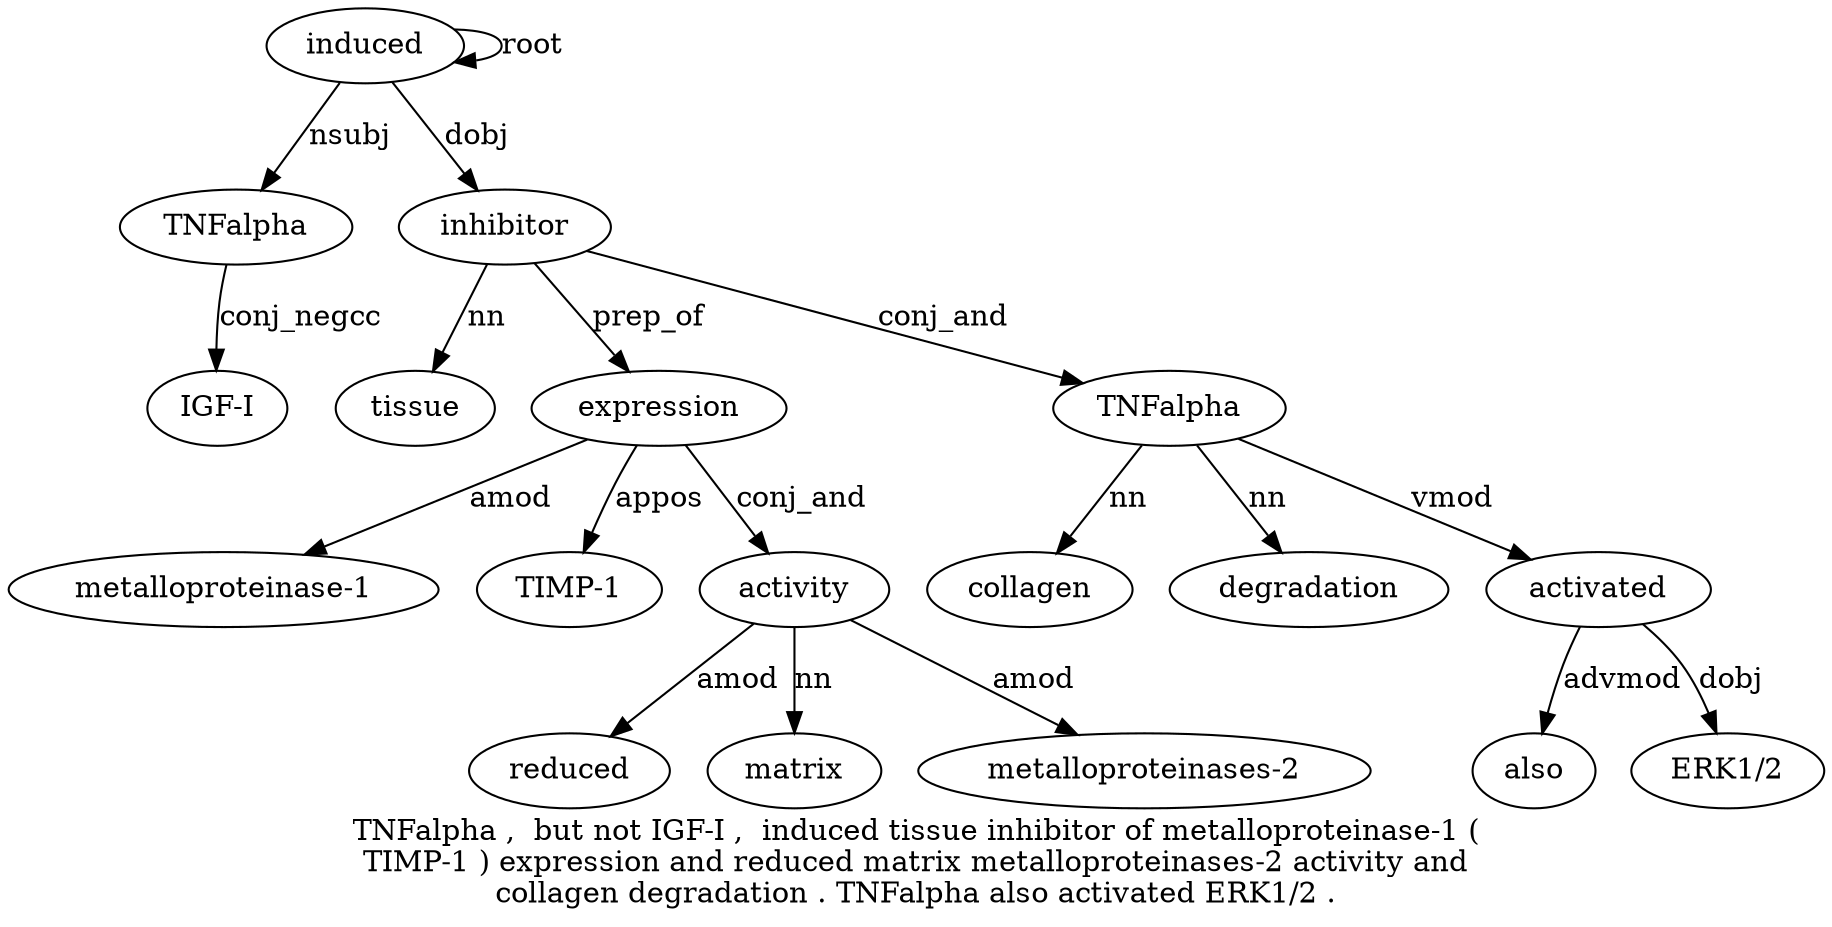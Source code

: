digraph "TNFalpha ,  but not IGF-I ,  induced tissue inhibitor of metalloproteinase-1 ( TIMP-1 ) expression and reduced matrix metalloproteinases-2 activity and collagen degradation . TNFalpha also activated ERK1/2 ." {
label="TNFalpha ,  but not IGF-I ,  induced tissue inhibitor of metalloproteinase-1 (
TIMP-1 ) expression and reduced matrix metalloproteinases-2 activity and
collagen degradation . TNFalpha also activated ERK1/2 .";
induced7 [style=filled, fillcolor=white, label=induced];
TNFalpha1 [style=filled, fillcolor=white, label=TNFalpha];
induced7 -> TNFalpha1  [label=nsubj];
"IGF-I5" [style=filled, fillcolor=white, label="IGF-I"];
TNFalpha1 -> "IGF-I5"  [label=conj_negcc];
induced7 -> induced7  [label=root];
inhibitor9 [style=filled, fillcolor=white, label=inhibitor];
tissue8 [style=filled, fillcolor=white, label=tissue];
inhibitor9 -> tissue8  [label=nn];
induced7 -> inhibitor9  [label=dobj];
expression15 [style=filled, fillcolor=white, label=expression];
"metalloproteinase-1" [style=filled, fillcolor=white, label="metalloproteinase-1"];
expression15 -> "metalloproteinase-1"  [label=amod];
"TIMP-13" [style=filled, fillcolor=white, label="TIMP-1"];
expression15 -> "TIMP-13"  [label=appos];
inhibitor9 -> expression15  [label=prep_of];
activity20 [style=filled, fillcolor=white, label=activity];
reduced17 [style=filled, fillcolor=white, label=reduced];
activity20 -> reduced17  [label=amod];
matrix18 [style=filled, fillcolor=white, label=matrix];
activity20 -> matrix18  [label=nn];
"metalloproteinases-219" [style=filled, fillcolor=white, label="metalloproteinases-2"];
activity20 -> "metalloproteinases-219"  [label=amod];
expression15 -> activity20  [label=conj_and];
TNFalpha25 [style=filled, fillcolor=white, label=TNFalpha];
collagen22 [style=filled, fillcolor=white, label=collagen];
TNFalpha25 -> collagen22  [label=nn];
degradation23 [style=filled, fillcolor=white, label=degradation];
TNFalpha25 -> degradation23  [label=nn];
inhibitor9 -> TNFalpha25  [label=conj_and];
activated27 [style=filled, fillcolor=white, label=activated];
also26 [style=filled, fillcolor=white, label=also];
activated27 -> also26  [label=advmod];
TNFalpha25 -> activated27  [label=vmod];
"ERK1/228" [style=filled, fillcolor=white, label="ERK1/2"];
activated27 -> "ERK1/228"  [label=dobj];
}
